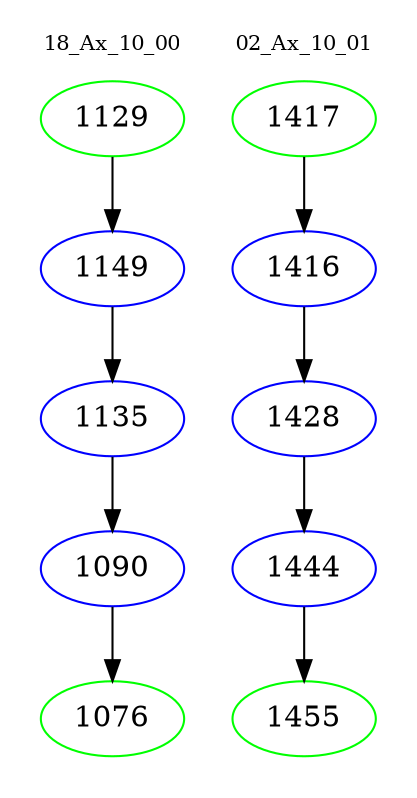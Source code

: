 digraph{
subgraph cluster_0 {
color = white
label = "18_Ax_10_00";
fontsize=10;
T0_1129 [label="1129", color="green"]
T0_1129 -> T0_1149 [color="black"]
T0_1149 [label="1149", color="blue"]
T0_1149 -> T0_1135 [color="black"]
T0_1135 [label="1135", color="blue"]
T0_1135 -> T0_1090 [color="black"]
T0_1090 [label="1090", color="blue"]
T0_1090 -> T0_1076 [color="black"]
T0_1076 [label="1076", color="green"]
}
subgraph cluster_1 {
color = white
label = "02_Ax_10_01";
fontsize=10;
T1_1417 [label="1417", color="green"]
T1_1417 -> T1_1416 [color="black"]
T1_1416 [label="1416", color="blue"]
T1_1416 -> T1_1428 [color="black"]
T1_1428 [label="1428", color="blue"]
T1_1428 -> T1_1444 [color="black"]
T1_1444 [label="1444", color="blue"]
T1_1444 -> T1_1455 [color="black"]
T1_1455 [label="1455", color="green"]
}
}
